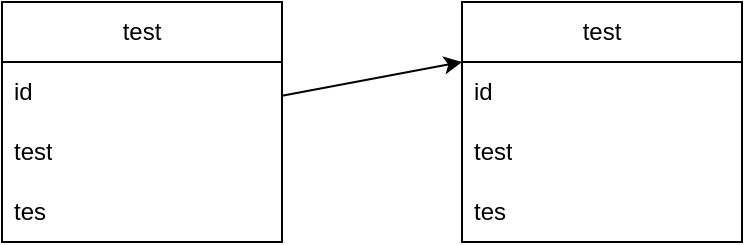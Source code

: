 <mxfile>
    <diagram id="X9KwFMM-vTXTLsXjzh4c" name="Page-1">
        <mxGraphModel dx="586" dy="366" grid="1" gridSize="10" guides="1" tooltips="1" connect="1" arrows="1" fold="1" page="1" pageScale="1" pageWidth="850" pageHeight="1100" math="0" shadow="0">
            <root>
                <mxCell id="0"/>
                <mxCell id="1" parent="0"/>
                <mxCell id="14" style="edgeStyle=none;html=1;entryX=0;entryY=0.25;entryDx=0;entryDy=0;" parent="1" source="6" target="10" edge="1">
                    <mxGeometry relative="1" as="geometry"/>
                </mxCell>
                <mxCell id="6" value="test" style="swimlane;fontStyle=0;childLayout=stackLayout;horizontal=1;startSize=30;horizontalStack=0;resizeParent=1;resizeParentMax=0;resizeLast=0;collapsible=1;marginBottom=0;whiteSpace=wrap;html=1;" parent="1" vertex="1">
                    <mxGeometry x="120" y="160" width="140" height="120" as="geometry"/>
                </mxCell>
                <mxCell id="7" value="id&lt;br&gt;" style="text;strokeColor=none;fillColor=none;align=left;verticalAlign=middle;spacingLeft=4;spacingRight=4;overflow=hidden;points=[[0,0.5],[1,0.5]];portConstraint=eastwest;rotatable=0;whiteSpace=wrap;html=1;" parent="6" vertex="1">
                    <mxGeometry y="30" width="140" height="30" as="geometry"/>
                </mxCell>
                <mxCell id="8" value="test" style="text;strokeColor=none;fillColor=none;align=left;verticalAlign=middle;spacingLeft=4;spacingRight=4;overflow=hidden;points=[[0,0.5],[1,0.5]];portConstraint=eastwest;rotatable=0;whiteSpace=wrap;html=1;" parent="6" vertex="1">
                    <mxGeometry y="60" width="140" height="30" as="geometry"/>
                </mxCell>
                <mxCell id="9" value="tes" style="text;strokeColor=none;fillColor=none;align=left;verticalAlign=middle;spacingLeft=4;spacingRight=4;overflow=hidden;points=[[0,0.5],[1,0.5]];portConstraint=eastwest;rotatable=0;whiteSpace=wrap;html=1;" parent="6" vertex="1">
                    <mxGeometry y="90" width="140" height="30" as="geometry"/>
                </mxCell>
                <mxCell id="10" value="test" style="swimlane;fontStyle=0;childLayout=stackLayout;horizontal=1;startSize=30;horizontalStack=0;resizeParent=1;resizeParentMax=0;resizeLast=0;collapsible=1;marginBottom=0;whiteSpace=wrap;html=1;" parent="1" vertex="1">
                    <mxGeometry x="350" y="160" width="140" height="120" as="geometry"/>
                </mxCell>
                <mxCell id="11" value="id&lt;br&gt;" style="text;strokeColor=none;fillColor=none;align=left;verticalAlign=middle;spacingLeft=4;spacingRight=4;overflow=hidden;points=[[0,0.5],[1,0.5]];portConstraint=eastwest;rotatable=0;whiteSpace=wrap;html=1;" parent="10" vertex="1">
                    <mxGeometry y="30" width="140" height="30" as="geometry"/>
                </mxCell>
                <mxCell id="12" value="test" style="text;strokeColor=none;fillColor=none;align=left;verticalAlign=middle;spacingLeft=4;spacingRight=4;overflow=hidden;points=[[0,0.5],[1,0.5]];portConstraint=eastwest;rotatable=0;whiteSpace=wrap;html=1;" parent="10" vertex="1">
                    <mxGeometry y="60" width="140" height="30" as="geometry"/>
                </mxCell>
                <mxCell id="13" value="tes" style="text;strokeColor=none;fillColor=none;align=left;verticalAlign=middle;spacingLeft=4;spacingRight=4;overflow=hidden;points=[[0,0.5],[1,0.5]];portConstraint=eastwest;rotatable=0;whiteSpace=wrap;html=1;" parent="10" vertex="1">
                    <mxGeometry y="90" width="140" height="30" as="geometry"/>
                </mxCell>
            </root>
        </mxGraphModel>
    </diagram>
</mxfile>